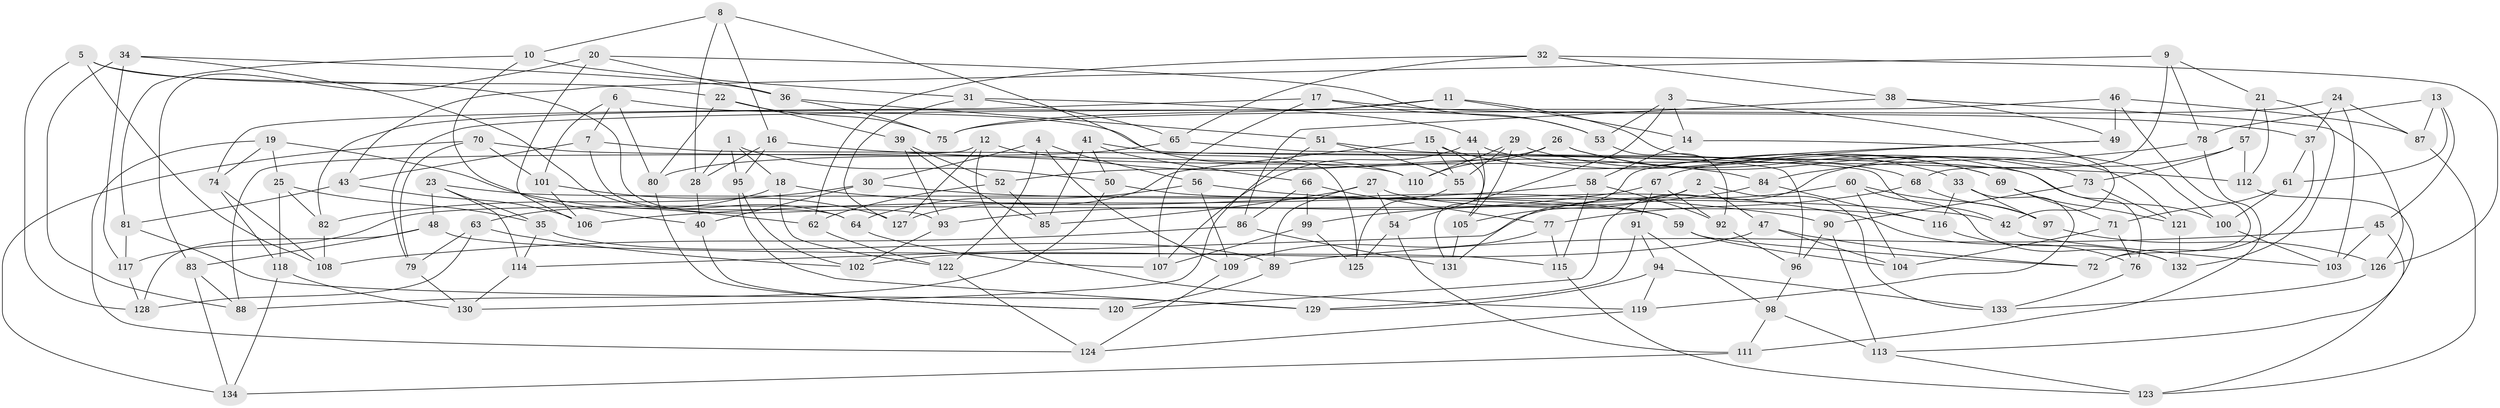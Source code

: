 // coarse degree distribution, {8: 0.075, 6: 0.2875, 4: 0.5, 7: 0.025, 10: 0.0125, 9: 0.0125, 5: 0.0625, 11: 0.0125, 3: 0.0125}
// Generated by graph-tools (version 1.1) at 2025/20/03/04/25 18:20:31]
// undirected, 134 vertices, 268 edges
graph export_dot {
graph [start="1"]
  node [color=gray90,style=filled];
  1;
  2;
  3;
  4;
  5;
  6;
  7;
  8;
  9;
  10;
  11;
  12;
  13;
  14;
  15;
  16;
  17;
  18;
  19;
  20;
  21;
  22;
  23;
  24;
  25;
  26;
  27;
  28;
  29;
  30;
  31;
  32;
  33;
  34;
  35;
  36;
  37;
  38;
  39;
  40;
  41;
  42;
  43;
  44;
  45;
  46;
  47;
  48;
  49;
  50;
  51;
  52;
  53;
  54;
  55;
  56;
  57;
  58;
  59;
  60;
  61;
  62;
  63;
  64;
  65;
  66;
  67;
  68;
  69;
  70;
  71;
  72;
  73;
  74;
  75;
  76;
  77;
  78;
  79;
  80;
  81;
  82;
  83;
  84;
  85;
  86;
  87;
  88;
  89;
  90;
  91;
  92;
  93;
  94;
  95;
  96;
  97;
  98;
  99;
  100;
  101;
  102;
  103;
  104;
  105;
  106;
  107;
  108;
  109;
  110;
  111;
  112;
  113;
  114;
  115;
  116;
  117;
  118;
  119;
  120;
  121;
  122;
  123;
  124;
  125;
  126;
  127;
  128;
  129;
  130;
  131;
  132;
  133;
  134;
  1 -- 50;
  1 -- 95;
  1 -- 28;
  1 -- 18;
  2 -- 105;
  2 -- 117;
  2 -- 133;
  2 -- 47;
  3 -- 53;
  3 -- 14;
  3 -- 42;
  3 -- 54;
  4 -- 30;
  4 -- 56;
  4 -- 122;
  4 -- 109;
  5 -- 128;
  5 -- 22;
  5 -- 93;
  5 -- 108;
  6 -- 110;
  6 -- 7;
  6 -- 80;
  6 -- 101;
  7 -- 64;
  7 -- 42;
  7 -- 43;
  8 -- 28;
  8 -- 10;
  8 -- 125;
  8 -- 16;
  9 -- 78;
  9 -- 21;
  9 -- 68;
  9 -- 43;
  10 -- 40;
  10 -- 81;
  10 -- 31;
  11 -- 14;
  11 -- 82;
  11 -- 75;
  11 -- 121;
  12 -- 119;
  12 -- 127;
  12 -- 88;
  12 -- 84;
  13 -- 78;
  13 -- 45;
  13 -- 61;
  13 -- 87;
  14 -- 100;
  14 -- 58;
  15 -- 55;
  15 -- 33;
  15 -- 105;
  15 -- 127;
  16 -- 28;
  16 -- 112;
  16 -- 95;
  17 -- 53;
  17 -- 74;
  17 -- 37;
  17 -- 107;
  18 -- 122;
  18 -- 63;
  18 -- 90;
  19 -- 74;
  19 -- 62;
  19 -- 124;
  19 -- 25;
  20 -- 53;
  20 -- 106;
  20 -- 36;
  20 -- 83;
  21 -- 112;
  21 -- 132;
  21 -- 57;
  22 -- 75;
  22 -- 80;
  22 -- 39;
  23 -- 35;
  23 -- 114;
  23 -- 59;
  23 -- 48;
  24 -- 37;
  24 -- 103;
  24 -- 87;
  24 -- 75;
  25 -- 35;
  25 -- 118;
  25 -- 82;
  26 -- 76;
  26 -- 73;
  26 -- 52;
  26 -- 110;
  27 -- 54;
  27 -- 85;
  27 -- 116;
  27 -- 89;
  28 -- 40;
  29 -- 110;
  29 -- 69;
  29 -- 105;
  29 -- 55;
  30 -- 42;
  30 -- 40;
  30 -- 82;
  31 -- 44;
  31 -- 127;
  31 -- 65;
  32 -- 65;
  32 -- 126;
  32 -- 38;
  32 -- 62;
  33 -- 116;
  33 -- 119;
  33 -- 97;
  34 -- 117;
  34 -- 88;
  34 -- 64;
  34 -- 36;
  35 -- 114;
  35 -- 89;
  36 -- 51;
  36 -- 75;
  37 -- 61;
  37 -- 72;
  38 -- 126;
  38 -- 86;
  38 -- 49;
  39 -- 93;
  39 -- 52;
  39 -- 85;
  40 -- 120;
  41 -- 85;
  41 -- 100;
  41 -- 50;
  41 -- 66;
  42 -- 103;
  43 -- 81;
  43 -- 106;
  44 -- 107;
  44 -- 69;
  44 -- 131;
  45 -- 89;
  45 -- 103;
  45 -- 123;
  46 -- 87;
  46 -- 79;
  46 -- 49;
  46 -- 72;
  47 -- 102;
  47 -- 72;
  47 -- 104;
  48 -- 115;
  48 -- 128;
  48 -- 83;
  49 -- 67;
  49 -- 131;
  50 -- 88;
  50 -- 59;
  51 -- 55;
  51 -- 68;
  51 -- 130;
  52 -- 85;
  52 -- 62;
  53 -- 92;
  54 -- 111;
  54 -- 125;
  55 -- 125;
  56 -- 64;
  56 -- 109;
  56 -- 76;
  57 -- 112;
  57 -- 73;
  57 -- 120;
  58 -- 106;
  58 -- 92;
  58 -- 115;
  59 -- 72;
  59 -- 104;
  60 -- 97;
  60 -- 104;
  60 -- 114;
  60 -- 132;
  61 -- 100;
  61 -- 71;
  62 -- 122;
  63 -- 79;
  63 -- 102;
  63 -- 128;
  64 -- 107;
  65 -- 80;
  65 -- 96;
  66 -- 99;
  66 -- 86;
  66 -- 77;
  67 -- 93;
  67 -- 91;
  67 -- 92;
  68 -- 97;
  68 -- 77;
  69 -- 121;
  69 -- 71;
  70 -- 79;
  70 -- 110;
  70 -- 101;
  70 -- 134;
  71 -- 76;
  71 -- 104;
  73 -- 90;
  73 -- 121;
  74 -- 118;
  74 -- 108;
  76 -- 133;
  77 -- 109;
  77 -- 115;
  78 -- 111;
  78 -- 84;
  79 -- 130;
  80 -- 120;
  81 -- 117;
  81 -- 129;
  82 -- 108;
  83 -- 134;
  83 -- 88;
  84 -- 99;
  84 -- 116;
  86 -- 108;
  86 -- 131;
  87 -- 123;
  89 -- 120;
  90 -- 96;
  90 -- 113;
  91 -- 129;
  91 -- 94;
  91 -- 98;
  92 -- 96;
  93 -- 102;
  94 -- 133;
  94 -- 129;
  94 -- 119;
  95 -- 102;
  95 -- 129;
  96 -- 98;
  97 -- 126;
  98 -- 113;
  98 -- 111;
  99 -- 125;
  99 -- 107;
  100 -- 103;
  101 -- 106;
  101 -- 127;
  105 -- 131;
  109 -- 124;
  111 -- 134;
  112 -- 113;
  113 -- 123;
  114 -- 130;
  115 -- 123;
  116 -- 132;
  117 -- 128;
  118 -- 134;
  118 -- 130;
  119 -- 124;
  121 -- 132;
  122 -- 124;
  126 -- 133;
}
